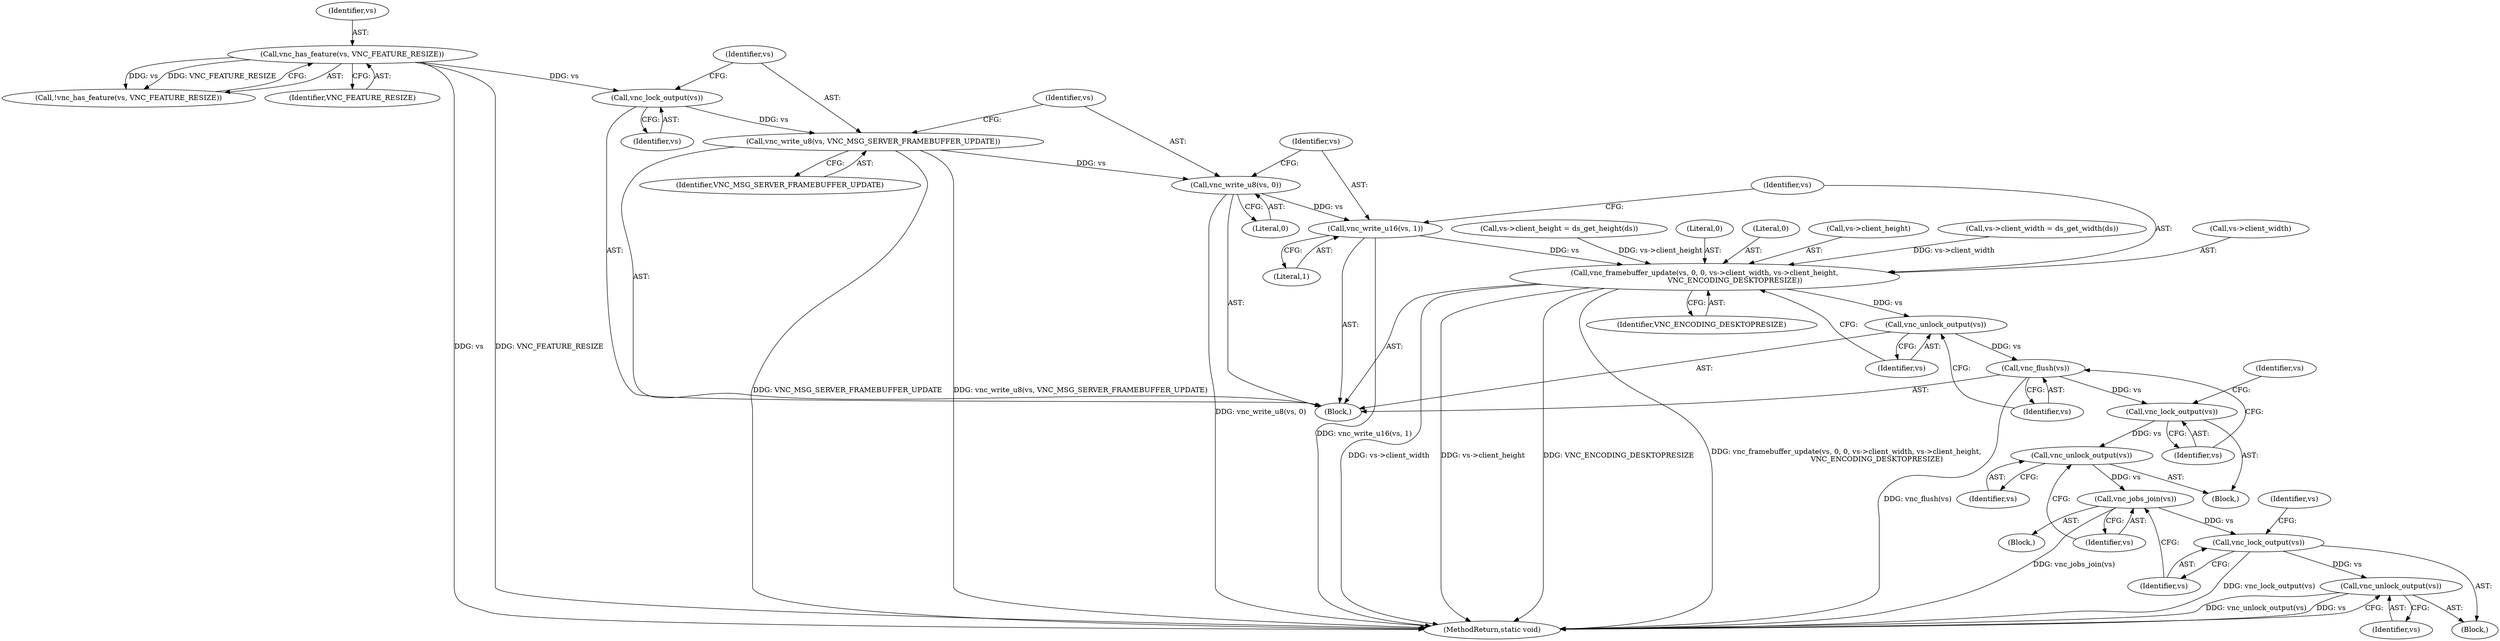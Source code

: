 digraph "0_qemu_9f64916da20eea67121d544698676295bbb105a7_10@API" {
"1000368" [label="(Call,vnc_write_u16(vs, 1))"];
"1000365" [label="(Call,vnc_write_u8(vs, 0))"];
"1000362" [label="(Call,vnc_write_u8(vs, VNC_MSG_SERVER_FRAMEBUFFER_UPDATE))"];
"1000360" [label="(Call,vnc_lock_output(vs))"];
"1000327" [label="(Call,vnc_has_feature(vs, VNC_FEATURE_RESIZE))"];
"1000371" [label="(Call,vnc_framebuffer_update(vs, 0, 0, vs->client_width, vs->client_height,\n                           VNC_ENCODING_DESKTOPRESIZE))"];
"1000382" [label="(Call,vnc_unlock_output(vs))"];
"1000384" [label="(Call,vnc_flush(vs))"];
"1000389" [label="(Call,vnc_lock_output(vs))"];
"1000396" [label="(Call,vnc_unlock_output(vs))"];
"1000399" [label="(Call,vnc_jobs_join(vs))"];
"1000402" [label="(Call,vnc_lock_output(vs))"];
"1000409" [label="(Call,vnc_unlock_output(vs))"];
"1000354" [label="(Call,vs->client_height = ds_get_height(ds))"];
"1000374" [label="(Literal,0)"];
"1000382" [label="(Call,vnc_unlock_output(vs))"];
"1000403" [label="(Identifier,vs)"];
"1000401" [label="(Block,)"];
"1000397" [label="(Identifier,vs)"];
"1000373" [label="(Literal,0)"];
"1000370" [label="(Literal,1)"];
"1000371" [label="(Call,vnc_framebuffer_update(vs, 0, 0, vs->client_width, vs->client_height,\n                           VNC_ENCODING_DESKTOPRESIZE))"];
"1000311" [label="(Block,)"];
"1000326" [label="(Call,!vnc_has_feature(vs, VNC_FEATURE_RESIZE))"];
"1000384" [label="(Call,vnc_flush(vs))"];
"1000378" [label="(Call,vs->client_height)"];
"1000393" [label="(Identifier,vs)"];
"1000365" [label="(Call,vnc_write_u8(vs, 0))"];
"1000360" [label="(Call,vnc_lock_output(vs))"];
"1000328" [label="(Identifier,vs)"];
"1000406" [label="(Identifier,vs)"];
"1000402" [label="(Call,vnc_lock_output(vs))"];
"1000367" [label="(Literal,0)"];
"1000383" [label="(Identifier,vs)"];
"1000364" [label="(Identifier,VNC_MSG_SERVER_FRAMEBUFFER_UPDATE)"];
"1000329" [label="(Identifier,VNC_FEATURE_RESIZE)"];
"1000348" [label="(Call,vs->client_width = ds_get_width(ds))"];
"1000390" [label="(Identifier,vs)"];
"1000396" [label="(Call,vnc_unlock_output(vs))"];
"1000398" [label="(Block,)"];
"1000363" [label="(Identifier,vs)"];
"1000410" [label="(Identifier,vs)"];
"1000366" [label="(Identifier,vs)"];
"1000389" [label="(Call,vnc_lock_output(vs))"];
"1000372" [label="(Identifier,vs)"];
"1000411" [label="(MethodReturn,static void)"];
"1000381" [label="(Identifier,VNC_ENCODING_DESKTOPRESIZE)"];
"1000385" [label="(Identifier,vs)"];
"1000369" [label="(Identifier,vs)"];
"1000399" [label="(Call,vnc_jobs_join(vs))"];
"1000327" [label="(Call,vnc_has_feature(vs, VNC_FEATURE_RESIZE))"];
"1000375" [label="(Call,vs->client_width)"];
"1000400" [label="(Identifier,vs)"];
"1000409" [label="(Call,vnc_unlock_output(vs))"];
"1000361" [label="(Identifier,vs)"];
"1000362" [label="(Call,vnc_write_u8(vs, VNC_MSG_SERVER_FRAMEBUFFER_UPDATE))"];
"1000368" [label="(Call,vnc_write_u16(vs, 1))"];
"1000388" [label="(Block,)"];
"1000368" -> "1000311"  [label="AST: "];
"1000368" -> "1000370"  [label="CFG: "];
"1000369" -> "1000368"  [label="AST: "];
"1000370" -> "1000368"  [label="AST: "];
"1000372" -> "1000368"  [label="CFG: "];
"1000368" -> "1000411"  [label="DDG: vnc_write_u16(vs, 1)"];
"1000365" -> "1000368"  [label="DDG: vs"];
"1000368" -> "1000371"  [label="DDG: vs"];
"1000365" -> "1000311"  [label="AST: "];
"1000365" -> "1000367"  [label="CFG: "];
"1000366" -> "1000365"  [label="AST: "];
"1000367" -> "1000365"  [label="AST: "];
"1000369" -> "1000365"  [label="CFG: "];
"1000365" -> "1000411"  [label="DDG: vnc_write_u8(vs, 0)"];
"1000362" -> "1000365"  [label="DDG: vs"];
"1000362" -> "1000311"  [label="AST: "];
"1000362" -> "1000364"  [label="CFG: "];
"1000363" -> "1000362"  [label="AST: "];
"1000364" -> "1000362"  [label="AST: "];
"1000366" -> "1000362"  [label="CFG: "];
"1000362" -> "1000411"  [label="DDG: VNC_MSG_SERVER_FRAMEBUFFER_UPDATE"];
"1000362" -> "1000411"  [label="DDG: vnc_write_u8(vs, VNC_MSG_SERVER_FRAMEBUFFER_UPDATE)"];
"1000360" -> "1000362"  [label="DDG: vs"];
"1000360" -> "1000311"  [label="AST: "];
"1000360" -> "1000361"  [label="CFG: "];
"1000361" -> "1000360"  [label="AST: "];
"1000363" -> "1000360"  [label="CFG: "];
"1000327" -> "1000360"  [label="DDG: vs"];
"1000327" -> "1000326"  [label="AST: "];
"1000327" -> "1000329"  [label="CFG: "];
"1000328" -> "1000327"  [label="AST: "];
"1000329" -> "1000327"  [label="AST: "];
"1000326" -> "1000327"  [label="CFG: "];
"1000327" -> "1000411"  [label="DDG: vs"];
"1000327" -> "1000411"  [label="DDG: VNC_FEATURE_RESIZE"];
"1000327" -> "1000326"  [label="DDG: vs"];
"1000327" -> "1000326"  [label="DDG: VNC_FEATURE_RESIZE"];
"1000371" -> "1000311"  [label="AST: "];
"1000371" -> "1000381"  [label="CFG: "];
"1000372" -> "1000371"  [label="AST: "];
"1000373" -> "1000371"  [label="AST: "];
"1000374" -> "1000371"  [label="AST: "];
"1000375" -> "1000371"  [label="AST: "];
"1000378" -> "1000371"  [label="AST: "];
"1000381" -> "1000371"  [label="AST: "];
"1000383" -> "1000371"  [label="CFG: "];
"1000371" -> "1000411"  [label="DDG: vs->client_width"];
"1000371" -> "1000411"  [label="DDG: vs->client_height"];
"1000371" -> "1000411"  [label="DDG: VNC_ENCODING_DESKTOPRESIZE"];
"1000371" -> "1000411"  [label="DDG: vnc_framebuffer_update(vs, 0, 0, vs->client_width, vs->client_height,\n                           VNC_ENCODING_DESKTOPRESIZE)"];
"1000348" -> "1000371"  [label="DDG: vs->client_width"];
"1000354" -> "1000371"  [label="DDG: vs->client_height"];
"1000371" -> "1000382"  [label="DDG: vs"];
"1000382" -> "1000311"  [label="AST: "];
"1000382" -> "1000383"  [label="CFG: "];
"1000383" -> "1000382"  [label="AST: "];
"1000385" -> "1000382"  [label="CFG: "];
"1000382" -> "1000384"  [label="DDG: vs"];
"1000384" -> "1000311"  [label="AST: "];
"1000384" -> "1000385"  [label="CFG: "];
"1000385" -> "1000384"  [label="AST: "];
"1000390" -> "1000384"  [label="CFG: "];
"1000384" -> "1000411"  [label="DDG: vnc_flush(vs)"];
"1000384" -> "1000389"  [label="DDG: vs"];
"1000389" -> "1000388"  [label="AST: "];
"1000389" -> "1000390"  [label="CFG: "];
"1000390" -> "1000389"  [label="AST: "];
"1000393" -> "1000389"  [label="CFG: "];
"1000389" -> "1000396"  [label="DDG: vs"];
"1000396" -> "1000388"  [label="AST: "];
"1000396" -> "1000397"  [label="CFG: "];
"1000397" -> "1000396"  [label="AST: "];
"1000400" -> "1000396"  [label="CFG: "];
"1000396" -> "1000399"  [label="DDG: vs"];
"1000399" -> "1000398"  [label="AST: "];
"1000399" -> "1000400"  [label="CFG: "];
"1000400" -> "1000399"  [label="AST: "];
"1000403" -> "1000399"  [label="CFG: "];
"1000399" -> "1000411"  [label="DDG: vnc_jobs_join(vs)"];
"1000399" -> "1000402"  [label="DDG: vs"];
"1000402" -> "1000401"  [label="AST: "];
"1000402" -> "1000403"  [label="CFG: "];
"1000403" -> "1000402"  [label="AST: "];
"1000406" -> "1000402"  [label="CFG: "];
"1000402" -> "1000411"  [label="DDG: vnc_lock_output(vs)"];
"1000402" -> "1000409"  [label="DDG: vs"];
"1000409" -> "1000401"  [label="AST: "];
"1000409" -> "1000410"  [label="CFG: "];
"1000410" -> "1000409"  [label="AST: "];
"1000411" -> "1000409"  [label="CFG: "];
"1000409" -> "1000411"  [label="DDG: vnc_unlock_output(vs)"];
"1000409" -> "1000411"  [label="DDG: vs"];
}
